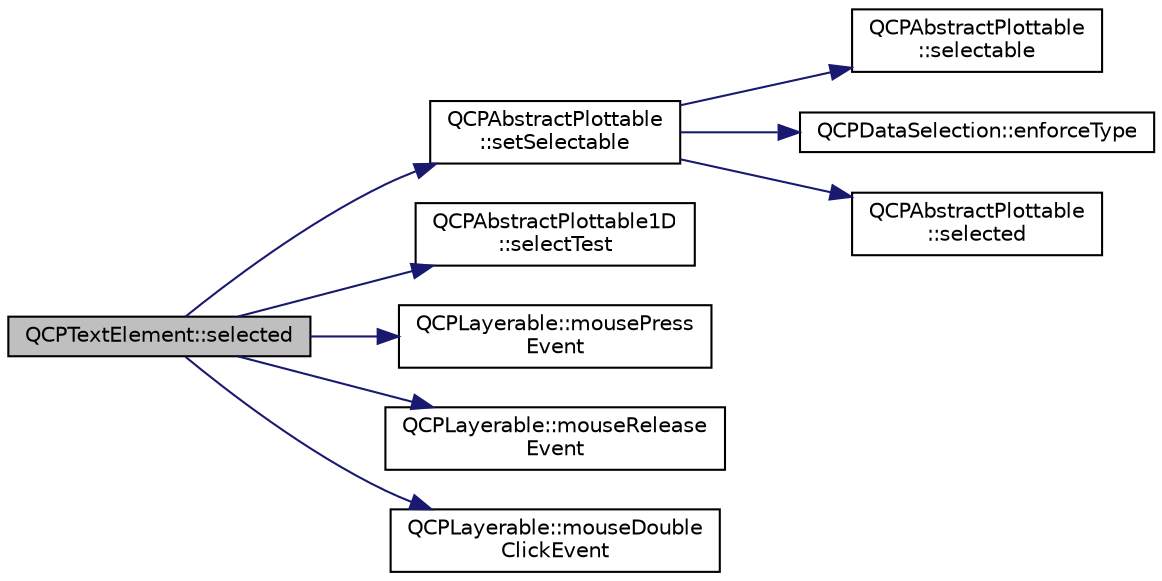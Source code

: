 digraph "QCPTextElement::selected"
{
  edge [fontname="Helvetica",fontsize="10",labelfontname="Helvetica",labelfontsize="10"];
  node [fontname="Helvetica",fontsize="10",shape=record];
  rankdir="LR";
  Node76 [label="QCPTextElement::selected",height=0.2,width=0.4,color="black", fillcolor="grey75", style="filled", fontcolor="black"];
  Node76 -> Node77 [color="midnightblue",fontsize="10",style="solid",fontname="Helvetica"];
  Node77 [label="QCPAbstractPlottable\l::setSelectable",height=0.2,width=0.4,color="black", fillcolor="white", style="filled",URL="$class_q_c_p_abstract_plottable.html#ac238d6e910f976f1f30d41c2bca44ac3"];
  Node77 -> Node78 [color="midnightblue",fontsize="10",style="solid",fontname="Helvetica"];
  Node78 [label="QCPAbstractPlottable\l::selectable",height=0.2,width=0.4,color="black", fillcolor="white", style="filled",URL="$class_q_c_p_abstract_plottable.html#a016653741033bd332d1d4c3c725cc284"];
  Node77 -> Node79 [color="midnightblue",fontsize="10",style="solid",fontname="Helvetica"];
  Node79 [label="QCPDataSelection::enforceType",height=0.2,width=0.4,color="black", fillcolor="white", style="filled",URL="$class_q_c_p_data_selection.html#a17b84d852911531d229f4a76aa239a75"];
  Node77 -> Node80 [color="midnightblue",fontsize="10",style="solid",fontname="Helvetica"];
  Node80 [label="QCPAbstractPlottable\l::selected",height=0.2,width=0.4,color="black", fillcolor="white", style="filled",URL="$class_q_c_p_abstract_plottable.html#a0b3b514474fe93354fc74cfc144184b4"];
  Node76 -> Node81 [color="midnightblue",fontsize="10",style="solid",fontname="Helvetica"];
  Node81 [label="QCPAbstractPlottable1D\l::selectTest",height=0.2,width=0.4,color="black", fillcolor="white", style="filled",URL="$class_q_c_p_abstract_plottable1_d.html#a4611b43bcb6441b2154eb4f4e0a33db2"];
  Node76 -> Node82 [color="midnightblue",fontsize="10",style="solid",fontname="Helvetica"];
  Node82 [label="QCPLayerable::mousePress\lEvent",height=0.2,width=0.4,color="black", fillcolor="white", style="filled",URL="$class_q_c_p_layerable.html#af6567604818db90f4fd52822f8bc8376"];
  Node76 -> Node83 [color="midnightblue",fontsize="10",style="solid",fontname="Helvetica"];
  Node83 [label="QCPLayerable::mouseRelease\lEvent",height=0.2,width=0.4,color="black", fillcolor="white", style="filled",URL="$class_q_c_p_layerable.html#aa0d79b005686f668622bbe66ac03ba2c"];
  Node76 -> Node84 [color="midnightblue",fontsize="10",style="solid",fontname="Helvetica"];
  Node84 [label="QCPLayerable::mouseDouble\lClickEvent",height=0.2,width=0.4,color="black", fillcolor="white", style="filled",URL="$class_q_c_p_layerable.html#a4171e2e823aca242dd0279f00ed2de81"];
}
